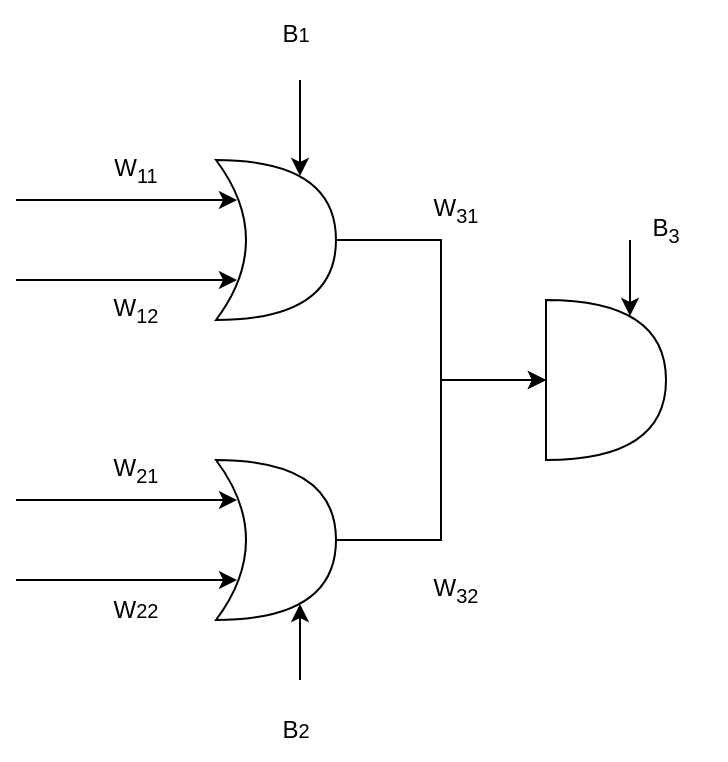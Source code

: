 <mxfile version="16.6.2" type="device"><diagram id="0-lxFGCHeppUsUB7t1RA" name="Page-1"><mxGraphModel dx="1106" dy="661" grid="1" gridSize="10" guides="1" tooltips="1" connect="1" arrows="1" fold="1" page="1" pageScale="1" pageWidth="850" pageHeight="1100" math="0" shadow="0"><root><mxCell id="0"/><mxCell id="1" parent="0"/><mxCell id="z7cxjD0Fovs-Sgl5fztl-4" style="edgeStyle=orthogonalEdgeStyle;rounded=0;orthogonalLoop=1;jettySize=auto;html=1;entryX=0;entryY=0.5;entryDx=0;entryDy=0;entryPerimeter=0;" edge="1" parent="1" source="z7cxjD0Fovs-Sgl5fztl-1" target="z7cxjD0Fovs-Sgl5fztl-3"><mxGeometry relative="1" as="geometry"/></mxCell><mxCell id="z7cxjD0Fovs-Sgl5fztl-6" style="edgeStyle=orthogonalEdgeStyle;rounded=0;orthogonalLoop=1;jettySize=auto;html=1;exitX=0.175;exitY=0.25;exitDx=0;exitDy=0;exitPerimeter=0;startArrow=classic;startFill=1;endArrow=none;endFill=0;" edge="1" parent="1" source="z7cxjD0Fovs-Sgl5fztl-1"><mxGeometry relative="1" as="geometry"><mxPoint x="100" y="110" as="targetPoint"/></mxGeometry></mxCell><mxCell id="z7cxjD0Fovs-Sgl5fztl-7" style="edgeStyle=orthogonalEdgeStyle;rounded=0;orthogonalLoop=1;jettySize=auto;html=1;exitX=0.175;exitY=0.75;exitDx=0;exitDy=0;exitPerimeter=0;endArrow=none;endFill=0;startArrow=classic;startFill=1;" edge="1" parent="1" source="z7cxjD0Fovs-Sgl5fztl-1"><mxGeometry relative="1" as="geometry"><mxPoint x="100" y="150" as="targetPoint"/></mxGeometry></mxCell><mxCell id="z7cxjD0Fovs-Sgl5fztl-16" style="edgeStyle=orthogonalEdgeStyle;rounded=0;orthogonalLoop=1;jettySize=auto;html=1;exitX=0.7;exitY=0.1;exitDx=0;exitDy=0;exitPerimeter=0;startArrow=classic;startFill=1;endArrow=none;endFill=0;" edge="1" parent="1" source="z7cxjD0Fovs-Sgl5fztl-1"><mxGeometry relative="1" as="geometry"><mxPoint x="242" y="50" as="targetPoint"/></mxGeometry></mxCell><mxCell id="z7cxjD0Fovs-Sgl5fztl-1" value="" style="shape=xor;whiteSpace=wrap;html=1;" vertex="1" parent="1"><mxGeometry x="200" y="90" width="60" height="80" as="geometry"/></mxCell><mxCell id="z7cxjD0Fovs-Sgl5fztl-5" style="edgeStyle=orthogonalEdgeStyle;rounded=0;orthogonalLoop=1;jettySize=auto;html=1;entryX=0;entryY=0.5;entryDx=0;entryDy=0;entryPerimeter=0;" edge="1" parent="1" source="z7cxjD0Fovs-Sgl5fztl-2" target="z7cxjD0Fovs-Sgl5fztl-3"><mxGeometry relative="1" as="geometry"/></mxCell><mxCell id="z7cxjD0Fovs-Sgl5fztl-8" style="edgeStyle=orthogonalEdgeStyle;rounded=0;orthogonalLoop=1;jettySize=auto;html=1;exitX=0.175;exitY=0.25;exitDx=0;exitDy=0;exitPerimeter=0;startArrow=classic;startFill=1;endArrow=none;endFill=0;" edge="1" parent="1" source="z7cxjD0Fovs-Sgl5fztl-2"><mxGeometry relative="1" as="geometry"><mxPoint x="100" y="260" as="targetPoint"/></mxGeometry></mxCell><mxCell id="z7cxjD0Fovs-Sgl5fztl-9" style="edgeStyle=orthogonalEdgeStyle;rounded=0;orthogonalLoop=1;jettySize=auto;html=1;exitX=0.175;exitY=0.75;exitDx=0;exitDy=0;exitPerimeter=0;endArrow=none;endFill=0;startArrow=classic;startFill=1;" edge="1" parent="1" source="z7cxjD0Fovs-Sgl5fztl-2"><mxGeometry relative="1" as="geometry"><mxPoint x="100" y="300" as="targetPoint"/></mxGeometry></mxCell><mxCell id="z7cxjD0Fovs-Sgl5fztl-15" style="edgeStyle=orthogonalEdgeStyle;rounded=0;orthogonalLoop=1;jettySize=auto;html=1;exitX=0.7;exitY=0.9;exitDx=0;exitDy=0;exitPerimeter=0;startArrow=classic;startFill=1;endArrow=none;endFill=0;" edge="1" parent="1" source="z7cxjD0Fovs-Sgl5fztl-2"><mxGeometry relative="1" as="geometry"><mxPoint x="242" y="350" as="targetPoint"/></mxGeometry></mxCell><mxCell id="z7cxjD0Fovs-Sgl5fztl-2" value="" style="shape=xor;whiteSpace=wrap;html=1;" vertex="1" parent="1"><mxGeometry x="200" y="240" width="60" height="80" as="geometry"/></mxCell><mxCell id="z7cxjD0Fovs-Sgl5fztl-25" style="edgeStyle=orthogonalEdgeStyle;rounded=0;orthogonalLoop=1;jettySize=auto;html=1;exitX=0.7;exitY=0.1;exitDx=0;exitDy=0;exitPerimeter=0;startArrow=classic;startFill=1;endArrow=none;endFill=0;" edge="1" parent="1" source="z7cxjD0Fovs-Sgl5fztl-3"><mxGeometry relative="1" as="geometry"><mxPoint x="407" y="130" as="targetPoint"/></mxGeometry></mxCell><mxCell id="z7cxjD0Fovs-Sgl5fztl-3" value="" style="shape=or;whiteSpace=wrap;html=1;" vertex="1" parent="1"><mxGeometry x="365" y="160" width="60" height="80" as="geometry"/></mxCell><mxCell id="z7cxjD0Fovs-Sgl5fztl-17" value="W&lt;sub&gt;12&lt;/sub&gt;" style="text;html=1;strokeColor=none;fillColor=none;align=center;verticalAlign=middle;whiteSpace=wrap;rounded=0;" vertex="1" parent="1"><mxGeometry x="130" y="150" width="60" height="30" as="geometry"/></mxCell><mxCell id="z7cxjD0Fovs-Sgl5fztl-18" value="W&lt;sub&gt;11&lt;/sub&gt;" style="text;html=1;strokeColor=none;fillColor=none;align=center;verticalAlign=middle;whiteSpace=wrap;rounded=0;" vertex="1" parent="1"><mxGeometry x="130" y="80" width="60" height="30" as="geometry"/></mxCell><mxCell id="z7cxjD0Fovs-Sgl5fztl-19" value="W&lt;sub&gt;21&lt;/sub&gt;" style="text;html=1;strokeColor=none;fillColor=none;align=center;verticalAlign=middle;whiteSpace=wrap;rounded=0;" vertex="1" parent="1"><mxGeometry x="130" y="230" width="60" height="30" as="geometry"/></mxCell><mxCell id="z7cxjD0Fovs-Sgl5fztl-20" value="W&lt;span style=&quot;font-size: 10px&quot;&gt;22&lt;/span&gt;" style="text;html=1;strokeColor=none;fillColor=none;align=center;verticalAlign=middle;whiteSpace=wrap;rounded=0;" vertex="1" parent="1"><mxGeometry x="130" y="300" width="60" height="30" as="geometry"/></mxCell><mxCell id="z7cxjD0Fovs-Sgl5fztl-21" value="B&lt;span style=&quot;font-size: 10px&quot;&gt;2&lt;/span&gt;" style="text;html=1;strokeColor=none;fillColor=none;align=center;verticalAlign=middle;whiteSpace=wrap;rounded=0;" vertex="1" parent="1"><mxGeometry x="210" y="360" width="60" height="30" as="geometry"/></mxCell><mxCell id="z7cxjD0Fovs-Sgl5fztl-22" value="&lt;sub&gt;&lt;span style=&quot;font-size: 12px&quot;&gt;B&lt;/span&gt;1&lt;/sub&gt;" style="text;html=1;strokeColor=none;fillColor=none;align=center;verticalAlign=middle;whiteSpace=wrap;rounded=0;" vertex="1" parent="1"><mxGeometry x="210" y="10" width="60" height="30" as="geometry"/></mxCell><mxCell id="z7cxjD0Fovs-Sgl5fztl-23" value="W&lt;sub&gt;31&lt;/sub&gt;" style="text;html=1;strokeColor=none;fillColor=none;align=center;verticalAlign=middle;whiteSpace=wrap;rounded=0;" vertex="1" parent="1"><mxGeometry x="290" y="100" width="60" height="30" as="geometry"/></mxCell><mxCell id="z7cxjD0Fovs-Sgl5fztl-24" value="W&lt;sub&gt;32&lt;/sub&gt;" style="text;html=1;strokeColor=none;fillColor=none;align=center;verticalAlign=middle;whiteSpace=wrap;rounded=0;" vertex="1" parent="1"><mxGeometry x="290" y="290" width="60" height="30" as="geometry"/></mxCell><mxCell id="z7cxjD0Fovs-Sgl5fztl-26" value="B&lt;sub&gt;3&lt;/sub&gt;" style="text;html=1;strokeColor=none;fillColor=none;align=center;verticalAlign=middle;whiteSpace=wrap;rounded=0;" vertex="1" parent="1"><mxGeometry x="395" y="110" width="60" height="30" as="geometry"/></mxCell></root></mxGraphModel></diagram></mxfile>
